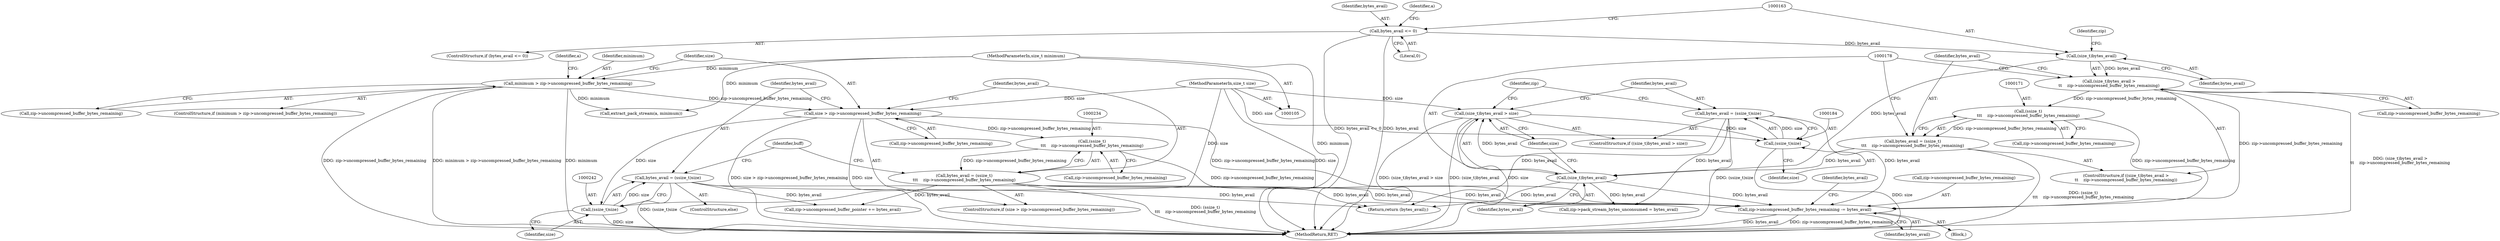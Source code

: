 digraph "0_libarchive_65a23f5dbee4497064e9bb467f81138a62b0dae1@API" {
"1000255" [label="(Call,zip->uncompressed_buffer_bytes_remaining -= bytes_avail)"];
"1000181" [label="(Call,bytes_avail = (ssize_t)size)"];
"1000183" [label="(Call,(ssize_t)size)"];
"1000176" [label="(Call,(size_t)bytes_avail > size)"];
"1000177" [label="(Call,(size_t)bytes_avail)"];
"1000162" [label="(Call,(size_t)bytes_avail)"];
"1000147" [label="(Call,bytes_avail <= 0)"];
"1000168" [label="(Call,bytes_avail = (ssize_t)\n\t\t\t    zip->uncompressed_buffer_bytes_remaining)"];
"1000170" [label="(Call,(ssize_t)\n\t\t\t    zip->uncompressed_buffer_bytes_remaining)"];
"1000161" [label="(Call,(size_t)bytes_avail >\n\t\t    zip->uncompressed_buffer_bytes_remaining)"];
"1000108" [label="(MethodParameterIn,size_t size)"];
"1000239" [label="(Call,bytes_avail = (ssize_t)size)"];
"1000241" [label="(Call,(ssize_t)size)"];
"1000226" [label="(Call,size > zip->uncompressed_buffer_bytes_remaining)"];
"1000211" [label="(Call,minimum > zip->uncompressed_buffer_bytes_remaining)"];
"1000109" [label="(MethodParameterIn,size_t minimum)"];
"1000231" [label="(Call,bytes_avail = (ssize_t)\n\t\t\t    zip->uncompressed_buffer_bytes_remaining)"];
"1000233" [label="(Call,(ssize_t)\n\t\t\t    zip->uncompressed_buffer_bytes_remaining)"];
"1000227" [label="(Identifier,size)"];
"1000255" [label="(Call,zip->uncompressed_buffer_bytes_remaining -= bytes_avail)"];
"1000161" [label="(Call,(size_t)bytes_avail >\n\t\t    zip->uncompressed_buffer_bytes_remaining)"];
"1000177" [label="(Call,(size_t)bytes_avail)"];
"1000241" [label="(Call,(ssize_t)size)"];
"1000226" [label="(Call,size > zip->uncompressed_buffer_bytes_remaining)"];
"1000239" [label="(Call,bytes_avail = (ssize_t)size)"];
"1000220" [label="(Identifier,a)"];
"1000168" [label="(Call,bytes_avail = (ssize_t)\n\t\t\t    zip->uncompressed_buffer_bytes_remaining)"];
"1000186" [label="(Call,zip->pack_stream_bytes_unconsumed = bytes_avail)"];
"1000210" [label="(ControlStructure,if (minimum > zip->uncompressed_buffer_bytes_remaining))"];
"1000166" [label="(Identifier,zip)"];
"1000212" [label="(Identifier,minimum)"];
"1000182" [label="(Identifier,bytes_avail)"];
"1000164" [label="(Identifier,bytes_avail)"];
"1000261" [label="(Identifier,bytes_avail)"];
"1000110" [label="(Block,)"];
"1000256" [label="(Call,zip->uncompressed_buffer_bytes_remaining)"];
"1000162" [label="(Call,(size_t)bytes_avail)"];
"1000240" [label="(Identifier,bytes_avail)"];
"1000250" [label="(Call,zip->uncompressed_buffer_pointer += bytes_avail)"];
"1000211" [label="(Call,minimum > zip->uncompressed_buffer_bytes_remaining)"];
"1000219" [label="(Call,extract_pack_stream(a, minimum))"];
"1000183" [label="(Call,(ssize_t)size)"];
"1000108" [label="(MethodParameterIn,size_t size)"];
"1000259" [label="(Identifier,bytes_avail)"];
"1000176" [label="(Call,(size_t)bytes_avail > size)"];
"1000213" [label="(Call,zip->uncompressed_buffer_bytes_remaining)"];
"1000233" [label="(Call,(ssize_t)\n\t\t\t    zip->uncompressed_buffer_bytes_remaining)"];
"1000170" [label="(Call,(ssize_t)\n\t\t\t    zip->uncompressed_buffer_bytes_remaining)"];
"1000146" [label="(ControlStructure,if (bytes_avail <= 0))"];
"1000235" [label="(Call,zip->uncompressed_buffer_bytes_remaining)"];
"1000231" [label="(Call,bytes_avail = (ssize_t)\n\t\t\t    zip->uncompressed_buffer_bytes_remaining)"];
"1000260" [label="(Return,return (bytes_avail);)"];
"1000175" [label="(ControlStructure,if ((size_t)bytes_avail > size))"];
"1000148" [label="(Identifier,bytes_avail)"];
"1000180" [label="(Identifier,size)"];
"1000149" [label="(Literal,0)"];
"1000238" [label="(ControlStructure,else)"];
"1000228" [label="(Call,zip->uncompressed_buffer_bytes_remaining)"];
"1000109" [label="(MethodParameterIn,size_t minimum)"];
"1000243" [label="(Identifier,size)"];
"1000232" [label="(Identifier,bytes_avail)"];
"1000154" [label="(Identifier,a)"];
"1000225" [label="(ControlStructure,if (size > zip->uncompressed_buffer_bytes_remaining))"];
"1000188" [label="(Identifier,zip)"];
"1000172" [label="(Call,zip->uncompressed_buffer_bytes_remaining)"];
"1000147" [label="(Call,bytes_avail <= 0)"];
"1000179" [label="(Identifier,bytes_avail)"];
"1000160" [label="(ControlStructure,if ((size_t)bytes_avail >\n\t\t    zip->uncompressed_buffer_bytes_remaining))"];
"1000181" [label="(Call,bytes_avail = (ssize_t)size)"];
"1000246" [label="(Identifier,buff)"];
"1000185" [label="(Identifier,size)"];
"1000165" [label="(Call,zip->uncompressed_buffer_bytes_remaining)"];
"1000169" [label="(Identifier,bytes_avail)"];
"1000262" [label="(MethodReturn,RET)"];
"1000255" -> "1000110"  [label="AST: "];
"1000255" -> "1000259"  [label="CFG: "];
"1000256" -> "1000255"  [label="AST: "];
"1000259" -> "1000255"  [label="AST: "];
"1000261" -> "1000255"  [label="CFG: "];
"1000255" -> "1000262"  [label="DDG: bytes_avail"];
"1000255" -> "1000262"  [label="DDG: zip->uncompressed_buffer_bytes_remaining"];
"1000181" -> "1000255"  [label="DDG: bytes_avail"];
"1000177" -> "1000255"  [label="DDG: bytes_avail"];
"1000239" -> "1000255"  [label="DDG: bytes_avail"];
"1000231" -> "1000255"  [label="DDG: bytes_avail"];
"1000170" -> "1000255"  [label="DDG: zip->uncompressed_buffer_bytes_remaining"];
"1000233" -> "1000255"  [label="DDG: zip->uncompressed_buffer_bytes_remaining"];
"1000226" -> "1000255"  [label="DDG: zip->uncompressed_buffer_bytes_remaining"];
"1000161" -> "1000255"  [label="DDG: zip->uncompressed_buffer_bytes_remaining"];
"1000181" -> "1000175"  [label="AST: "];
"1000181" -> "1000183"  [label="CFG: "];
"1000182" -> "1000181"  [label="AST: "];
"1000183" -> "1000181"  [label="AST: "];
"1000188" -> "1000181"  [label="CFG: "];
"1000181" -> "1000262"  [label="DDG: (ssize_t)size"];
"1000183" -> "1000181"  [label="DDG: size"];
"1000181" -> "1000186"  [label="DDG: bytes_avail"];
"1000181" -> "1000260"  [label="DDG: bytes_avail"];
"1000183" -> "1000185"  [label="CFG: "];
"1000184" -> "1000183"  [label="AST: "];
"1000185" -> "1000183"  [label="AST: "];
"1000183" -> "1000262"  [label="DDG: size"];
"1000176" -> "1000183"  [label="DDG: size"];
"1000108" -> "1000183"  [label="DDG: size"];
"1000176" -> "1000175"  [label="AST: "];
"1000176" -> "1000180"  [label="CFG: "];
"1000177" -> "1000176"  [label="AST: "];
"1000180" -> "1000176"  [label="AST: "];
"1000182" -> "1000176"  [label="CFG: "];
"1000188" -> "1000176"  [label="CFG: "];
"1000176" -> "1000262"  [label="DDG: size"];
"1000176" -> "1000262"  [label="DDG: (size_t)bytes_avail > size"];
"1000176" -> "1000262"  [label="DDG: (size_t)bytes_avail"];
"1000177" -> "1000176"  [label="DDG: bytes_avail"];
"1000108" -> "1000176"  [label="DDG: size"];
"1000177" -> "1000179"  [label="CFG: "];
"1000178" -> "1000177"  [label="AST: "];
"1000179" -> "1000177"  [label="AST: "];
"1000180" -> "1000177"  [label="CFG: "];
"1000162" -> "1000177"  [label="DDG: bytes_avail"];
"1000168" -> "1000177"  [label="DDG: bytes_avail"];
"1000177" -> "1000186"  [label="DDG: bytes_avail"];
"1000177" -> "1000260"  [label="DDG: bytes_avail"];
"1000162" -> "1000161"  [label="AST: "];
"1000162" -> "1000164"  [label="CFG: "];
"1000163" -> "1000162"  [label="AST: "];
"1000164" -> "1000162"  [label="AST: "];
"1000166" -> "1000162"  [label="CFG: "];
"1000162" -> "1000161"  [label="DDG: bytes_avail"];
"1000147" -> "1000162"  [label="DDG: bytes_avail"];
"1000147" -> "1000146"  [label="AST: "];
"1000147" -> "1000149"  [label="CFG: "];
"1000148" -> "1000147"  [label="AST: "];
"1000149" -> "1000147"  [label="AST: "];
"1000154" -> "1000147"  [label="CFG: "];
"1000163" -> "1000147"  [label="CFG: "];
"1000147" -> "1000262"  [label="DDG: bytes_avail"];
"1000147" -> "1000262"  [label="DDG: bytes_avail <= 0"];
"1000168" -> "1000160"  [label="AST: "];
"1000168" -> "1000170"  [label="CFG: "];
"1000169" -> "1000168"  [label="AST: "];
"1000170" -> "1000168"  [label="AST: "];
"1000178" -> "1000168"  [label="CFG: "];
"1000168" -> "1000262"  [label="DDG: (ssize_t)\n\t\t\t    zip->uncompressed_buffer_bytes_remaining"];
"1000170" -> "1000168"  [label="DDG: zip->uncompressed_buffer_bytes_remaining"];
"1000170" -> "1000172"  [label="CFG: "];
"1000171" -> "1000170"  [label="AST: "];
"1000172" -> "1000170"  [label="AST: "];
"1000161" -> "1000170"  [label="DDG: zip->uncompressed_buffer_bytes_remaining"];
"1000161" -> "1000160"  [label="AST: "];
"1000161" -> "1000165"  [label="CFG: "];
"1000165" -> "1000161"  [label="AST: "];
"1000169" -> "1000161"  [label="CFG: "];
"1000178" -> "1000161"  [label="CFG: "];
"1000161" -> "1000262"  [label="DDG: (size_t)bytes_avail >\n\t\t    zip->uncompressed_buffer_bytes_remaining"];
"1000108" -> "1000105"  [label="AST: "];
"1000108" -> "1000262"  [label="DDG: size"];
"1000108" -> "1000226"  [label="DDG: size"];
"1000108" -> "1000241"  [label="DDG: size"];
"1000239" -> "1000238"  [label="AST: "];
"1000239" -> "1000241"  [label="CFG: "];
"1000240" -> "1000239"  [label="AST: "];
"1000241" -> "1000239"  [label="AST: "];
"1000246" -> "1000239"  [label="CFG: "];
"1000239" -> "1000262"  [label="DDG: (ssize_t)size"];
"1000241" -> "1000239"  [label="DDG: size"];
"1000239" -> "1000250"  [label="DDG: bytes_avail"];
"1000239" -> "1000260"  [label="DDG: bytes_avail"];
"1000241" -> "1000243"  [label="CFG: "];
"1000242" -> "1000241"  [label="AST: "];
"1000243" -> "1000241"  [label="AST: "];
"1000241" -> "1000262"  [label="DDG: size"];
"1000226" -> "1000241"  [label="DDG: size"];
"1000226" -> "1000225"  [label="AST: "];
"1000226" -> "1000228"  [label="CFG: "];
"1000227" -> "1000226"  [label="AST: "];
"1000228" -> "1000226"  [label="AST: "];
"1000232" -> "1000226"  [label="CFG: "];
"1000240" -> "1000226"  [label="CFG: "];
"1000226" -> "1000262"  [label="DDG: size"];
"1000226" -> "1000262"  [label="DDG: size > zip->uncompressed_buffer_bytes_remaining"];
"1000211" -> "1000226"  [label="DDG: zip->uncompressed_buffer_bytes_remaining"];
"1000226" -> "1000233"  [label="DDG: zip->uncompressed_buffer_bytes_remaining"];
"1000211" -> "1000210"  [label="AST: "];
"1000211" -> "1000213"  [label="CFG: "];
"1000212" -> "1000211"  [label="AST: "];
"1000213" -> "1000211"  [label="AST: "];
"1000220" -> "1000211"  [label="CFG: "];
"1000227" -> "1000211"  [label="CFG: "];
"1000211" -> "1000262"  [label="DDG: minimum"];
"1000211" -> "1000262"  [label="DDG: zip->uncompressed_buffer_bytes_remaining"];
"1000211" -> "1000262"  [label="DDG: minimum > zip->uncompressed_buffer_bytes_remaining"];
"1000109" -> "1000211"  [label="DDG: minimum"];
"1000211" -> "1000219"  [label="DDG: minimum"];
"1000109" -> "1000105"  [label="AST: "];
"1000109" -> "1000262"  [label="DDG: minimum"];
"1000109" -> "1000219"  [label="DDG: minimum"];
"1000231" -> "1000225"  [label="AST: "];
"1000231" -> "1000233"  [label="CFG: "];
"1000232" -> "1000231"  [label="AST: "];
"1000233" -> "1000231"  [label="AST: "];
"1000246" -> "1000231"  [label="CFG: "];
"1000231" -> "1000262"  [label="DDG: (ssize_t)\n\t\t\t    zip->uncompressed_buffer_bytes_remaining"];
"1000233" -> "1000231"  [label="DDG: zip->uncompressed_buffer_bytes_remaining"];
"1000231" -> "1000250"  [label="DDG: bytes_avail"];
"1000231" -> "1000260"  [label="DDG: bytes_avail"];
"1000233" -> "1000235"  [label="CFG: "];
"1000234" -> "1000233"  [label="AST: "];
"1000235" -> "1000233"  [label="AST: "];
}
